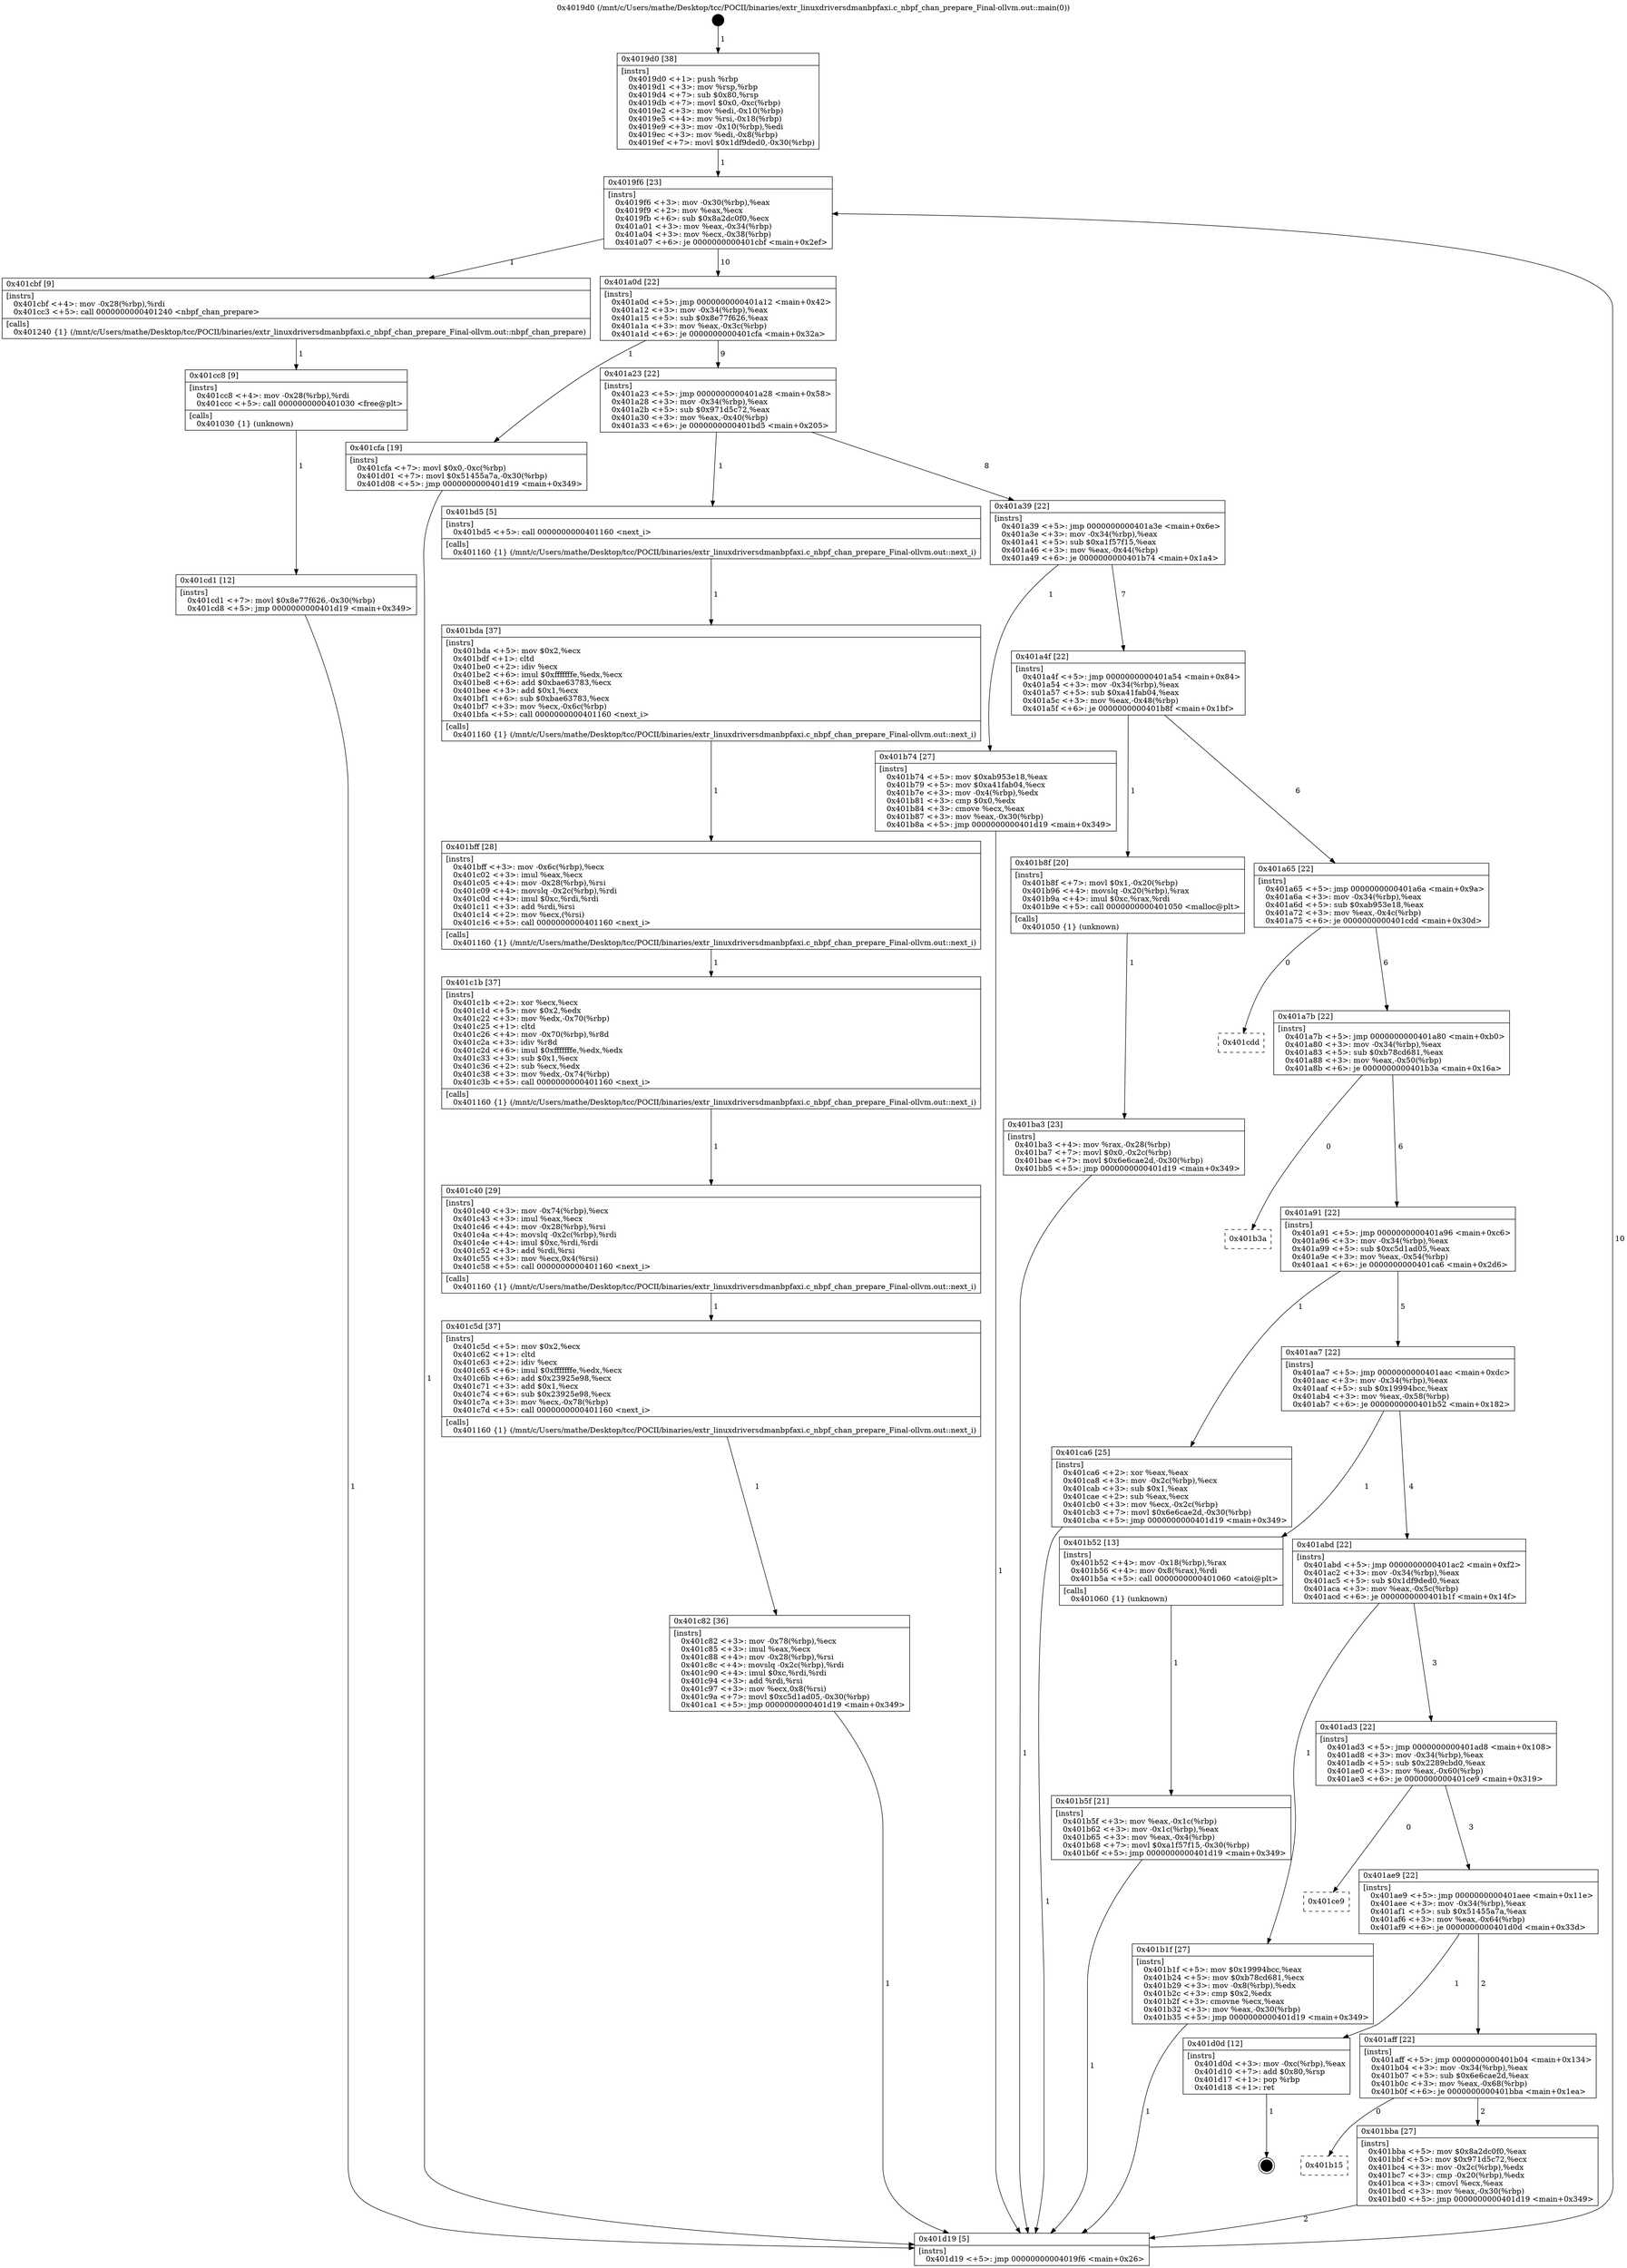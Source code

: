 digraph "0x4019d0" {
  label = "0x4019d0 (/mnt/c/Users/mathe/Desktop/tcc/POCII/binaries/extr_linuxdriversdmanbpfaxi.c_nbpf_chan_prepare_Final-ollvm.out::main(0))"
  labelloc = "t"
  node[shape=record]

  Entry [label="",width=0.3,height=0.3,shape=circle,fillcolor=black,style=filled]
  "0x4019f6" [label="{
     0x4019f6 [23]\l
     | [instrs]\l
     &nbsp;&nbsp;0x4019f6 \<+3\>: mov -0x30(%rbp),%eax\l
     &nbsp;&nbsp;0x4019f9 \<+2\>: mov %eax,%ecx\l
     &nbsp;&nbsp;0x4019fb \<+6\>: sub $0x8a2dc0f0,%ecx\l
     &nbsp;&nbsp;0x401a01 \<+3\>: mov %eax,-0x34(%rbp)\l
     &nbsp;&nbsp;0x401a04 \<+3\>: mov %ecx,-0x38(%rbp)\l
     &nbsp;&nbsp;0x401a07 \<+6\>: je 0000000000401cbf \<main+0x2ef\>\l
  }"]
  "0x401cbf" [label="{
     0x401cbf [9]\l
     | [instrs]\l
     &nbsp;&nbsp;0x401cbf \<+4\>: mov -0x28(%rbp),%rdi\l
     &nbsp;&nbsp;0x401cc3 \<+5\>: call 0000000000401240 \<nbpf_chan_prepare\>\l
     | [calls]\l
     &nbsp;&nbsp;0x401240 \{1\} (/mnt/c/Users/mathe/Desktop/tcc/POCII/binaries/extr_linuxdriversdmanbpfaxi.c_nbpf_chan_prepare_Final-ollvm.out::nbpf_chan_prepare)\l
  }"]
  "0x401a0d" [label="{
     0x401a0d [22]\l
     | [instrs]\l
     &nbsp;&nbsp;0x401a0d \<+5\>: jmp 0000000000401a12 \<main+0x42\>\l
     &nbsp;&nbsp;0x401a12 \<+3\>: mov -0x34(%rbp),%eax\l
     &nbsp;&nbsp;0x401a15 \<+5\>: sub $0x8e77f626,%eax\l
     &nbsp;&nbsp;0x401a1a \<+3\>: mov %eax,-0x3c(%rbp)\l
     &nbsp;&nbsp;0x401a1d \<+6\>: je 0000000000401cfa \<main+0x32a\>\l
  }"]
  Exit [label="",width=0.3,height=0.3,shape=circle,fillcolor=black,style=filled,peripheries=2]
  "0x401cfa" [label="{
     0x401cfa [19]\l
     | [instrs]\l
     &nbsp;&nbsp;0x401cfa \<+7\>: movl $0x0,-0xc(%rbp)\l
     &nbsp;&nbsp;0x401d01 \<+7\>: movl $0x51455a7a,-0x30(%rbp)\l
     &nbsp;&nbsp;0x401d08 \<+5\>: jmp 0000000000401d19 \<main+0x349\>\l
  }"]
  "0x401a23" [label="{
     0x401a23 [22]\l
     | [instrs]\l
     &nbsp;&nbsp;0x401a23 \<+5\>: jmp 0000000000401a28 \<main+0x58\>\l
     &nbsp;&nbsp;0x401a28 \<+3\>: mov -0x34(%rbp),%eax\l
     &nbsp;&nbsp;0x401a2b \<+5\>: sub $0x971d5c72,%eax\l
     &nbsp;&nbsp;0x401a30 \<+3\>: mov %eax,-0x40(%rbp)\l
     &nbsp;&nbsp;0x401a33 \<+6\>: je 0000000000401bd5 \<main+0x205\>\l
  }"]
  "0x401cd1" [label="{
     0x401cd1 [12]\l
     | [instrs]\l
     &nbsp;&nbsp;0x401cd1 \<+7\>: movl $0x8e77f626,-0x30(%rbp)\l
     &nbsp;&nbsp;0x401cd8 \<+5\>: jmp 0000000000401d19 \<main+0x349\>\l
  }"]
  "0x401bd5" [label="{
     0x401bd5 [5]\l
     | [instrs]\l
     &nbsp;&nbsp;0x401bd5 \<+5\>: call 0000000000401160 \<next_i\>\l
     | [calls]\l
     &nbsp;&nbsp;0x401160 \{1\} (/mnt/c/Users/mathe/Desktop/tcc/POCII/binaries/extr_linuxdriversdmanbpfaxi.c_nbpf_chan_prepare_Final-ollvm.out::next_i)\l
  }"]
  "0x401a39" [label="{
     0x401a39 [22]\l
     | [instrs]\l
     &nbsp;&nbsp;0x401a39 \<+5\>: jmp 0000000000401a3e \<main+0x6e\>\l
     &nbsp;&nbsp;0x401a3e \<+3\>: mov -0x34(%rbp),%eax\l
     &nbsp;&nbsp;0x401a41 \<+5\>: sub $0xa1f57f15,%eax\l
     &nbsp;&nbsp;0x401a46 \<+3\>: mov %eax,-0x44(%rbp)\l
     &nbsp;&nbsp;0x401a49 \<+6\>: je 0000000000401b74 \<main+0x1a4\>\l
  }"]
  "0x401cc8" [label="{
     0x401cc8 [9]\l
     | [instrs]\l
     &nbsp;&nbsp;0x401cc8 \<+4\>: mov -0x28(%rbp),%rdi\l
     &nbsp;&nbsp;0x401ccc \<+5\>: call 0000000000401030 \<free@plt\>\l
     | [calls]\l
     &nbsp;&nbsp;0x401030 \{1\} (unknown)\l
  }"]
  "0x401b74" [label="{
     0x401b74 [27]\l
     | [instrs]\l
     &nbsp;&nbsp;0x401b74 \<+5\>: mov $0xab953e18,%eax\l
     &nbsp;&nbsp;0x401b79 \<+5\>: mov $0xa41fab04,%ecx\l
     &nbsp;&nbsp;0x401b7e \<+3\>: mov -0x4(%rbp),%edx\l
     &nbsp;&nbsp;0x401b81 \<+3\>: cmp $0x0,%edx\l
     &nbsp;&nbsp;0x401b84 \<+3\>: cmove %ecx,%eax\l
     &nbsp;&nbsp;0x401b87 \<+3\>: mov %eax,-0x30(%rbp)\l
     &nbsp;&nbsp;0x401b8a \<+5\>: jmp 0000000000401d19 \<main+0x349\>\l
  }"]
  "0x401a4f" [label="{
     0x401a4f [22]\l
     | [instrs]\l
     &nbsp;&nbsp;0x401a4f \<+5\>: jmp 0000000000401a54 \<main+0x84\>\l
     &nbsp;&nbsp;0x401a54 \<+3\>: mov -0x34(%rbp),%eax\l
     &nbsp;&nbsp;0x401a57 \<+5\>: sub $0xa41fab04,%eax\l
     &nbsp;&nbsp;0x401a5c \<+3\>: mov %eax,-0x48(%rbp)\l
     &nbsp;&nbsp;0x401a5f \<+6\>: je 0000000000401b8f \<main+0x1bf\>\l
  }"]
  "0x401c82" [label="{
     0x401c82 [36]\l
     | [instrs]\l
     &nbsp;&nbsp;0x401c82 \<+3\>: mov -0x78(%rbp),%ecx\l
     &nbsp;&nbsp;0x401c85 \<+3\>: imul %eax,%ecx\l
     &nbsp;&nbsp;0x401c88 \<+4\>: mov -0x28(%rbp),%rsi\l
     &nbsp;&nbsp;0x401c8c \<+4\>: movslq -0x2c(%rbp),%rdi\l
     &nbsp;&nbsp;0x401c90 \<+4\>: imul $0xc,%rdi,%rdi\l
     &nbsp;&nbsp;0x401c94 \<+3\>: add %rdi,%rsi\l
     &nbsp;&nbsp;0x401c97 \<+3\>: mov %ecx,0x8(%rsi)\l
     &nbsp;&nbsp;0x401c9a \<+7\>: movl $0xc5d1ad05,-0x30(%rbp)\l
     &nbsp;&nbsp;0x401ca1 \<+5\>: jmp 0000000000401d19 \<main+0x349\>\l
  }"]
  "0x401b8f" [label="{
     0x401b8f [20]\l
     | [instrs]\l
     &nbsp;&nbsp;0x401b8f \<+7\>: movl $0x1,-0x20(%rbp)\l
     &nbsp;&nbsp;0x401b96 \<+4\>: movslq -0x20(%rbp),%rax\l
     &nbsp;&nbsp;0x401b9a \<+4\>: imul $0xc,%rax,%rdi\l
     &nbsp;&nbsp;0x401b9e \<+5\>: call 0000000000401050 \<malloc@plt\>\l
     | [calls]\l
     &nbsp;&nbsp;0x401050 \{1\} (unknown)\l
  }"]
  "0x401a65" [label="{
     0x401a65 [22]\l
     | [instrs]\l
     &nbsp;&nbsp;0x401a65 \<+5\>: jmp 0000000000401a6a \<main+0x9a\>\l
     &nbsp;&nbsp;0x401a6a \<+3\>: mov -0x34(%rbp),%eax\l
     &nbsp;&nbsp;0x401a6d \<+5\>: sub $0xab953e18,%eax\l
     &nbsp;&nbsp;0x401a72 \<+3\>: mov %eax,-0x4c(%rbp)\l
     &nbsp;&nbsp;0x401a75 \<+6\>: je 0000000000401cdd \<main+0x30d\>\l
  }"]
  "0x401c5d" [label="{
     0x401c5d [37]\l
     | [instrs]\l
     &nbsp;&nbsp;0x401c5d \<+5\>: mov $0x2,%ecx\l
     &nbsp;&nbsp;0x401c62 \<+1\>: cltd\l
     &nbsp;&nbsp;0x401c63 \<+2\>: idiv %ecx\l
     &nbsp;&nbsp;0x401c65 \<+6\>: imul $0xfffffffe,%edx,%ecx\l
     &nbsp;&nbsp;0x401c6b \<+6\>: add $0x23925e98,%ecx\l
     &nbsp;&nbsp;0x401c71 \<+3\>: add $0x1,%ecx\l
     &nbsp;&nbsp;0x401c74 \<+6\>: sub $0x23925e98,%ecx\l
     &nbsp;&nbsp;0x401c7a \<+3\>: mov %ecx,-0x78(%rbp)\l
     &nbsp;&nbsp;0x401c7d \<+5\>: call 0000000000401160 \<next_i\>\l
     | [calls]\l
     &nbsp;&nbsp;0x401160 \{1\} (/mnt/c/Users/mathe/Desktop/tcc/POCII/binaries/extr_linuxdriversdmanbpfaxi.c_nbpf_chan_prepare_Final-ollvm.out::next_i)\l
  }"]
  "0x401cdd" [label="{
     0x401cdd\l
  }", style=dashed]
  "0x401a7b" [label="{
     0x401a7b [22]\l
     | [instrs]\l
     &nbsp;&nbsp;0x401a7b \<+5\>: jmp 0000000000401a80 \<main+0xb0\>\l
     &nbsp;&nbsp;0x401a80 \<+3\>: mov -0x34(%rbp),%eax\l
     &nbsp;&nbsp;0x401a83 \<+5\>: sub $0xb78cd681,%eax\l
     &nbsp;&nbsp;0x401a88 \<+3\>: mov %eax,-0x50(%rbp)\l
     &nbsp;&nbsp;0x401a8b \<+6\>: je 0000000000401b3a \<main+0x16a\>\l
  }"]
  "0x401c40" [label="{
     0x401c40 [29]\l
     | [instrs]\l
     &nbsp;&nbsp;0x401c40 \<+3\>: mov -0x74(%rbp),%ecx\l
     &nbsp;&nbsp;0x401c43 \<+3\>: imul %eax,%ecx\l
     &nbsp;&nbsp;0x401c46 \<+4\>: mov -0x28(%rbp),%rsi\l
     &nbsp;&nbsp;0x401c4a \<+4\>: movslq -0x2c(%rbp),%rdi\l
     &nbsp;&nbsp;0x401c4e \<+4\>: imul $0xc,%rdi,%rdi\l
     &nbsp;&nbsp;0x401c52 \<+3\>: add %rdi,%rsi\l
     &nbsp;&nbsp;0x401c55 \<+3\>: mov %ecx,0x4(%rsi)\l
     &nbsp;&nbsp;0x401c58 \<+5\>: call 0000000000401160 \<next_i\>\l
     | [calls]\l
     &nbsp;&nbsp;0x401160 \{1\} (/mnt/c/Users/mathe/Desktop/tcc/POCII/binaries/extr_linuxdriversdmanbpfaxi.c_nbpf_chan_prepare_Final-ollvm.out::next_i)\l
  }"]
  "0x401b3a" [label="{
     0x401b3a\l
  }", style=dashed]
  "0x401a91" [label="{
     0x401a91 [22]\l
     | [instrs]\l
     &nbsp;&nbsp;0x401a91 \<+5\>: jmp 0000000000401a96 \<main+0xc6\>\l
     &nbsp;&nbsp;0x401a96 \<+3\>: mov -0x34(%rbp),%eax\l
     &nbsp;&nbsp;0x401a99 \<+5\>: sub $0xc5d1ad05,%eax\l
     &nbsp;&nbsp;0x401a9e \<+3\>: mov %eax,-0x54(%rbp)\l
     &nbsp;&nbsp;0x401aa1 \<+6\>: je 0000000000401ca6 \<main+0x2d6\>\l
  }"]
  "0x401c1b" [label="{
     0x401c1b [37]\l
     | [instrs]\l
     &nbsp;&nbsp;0x401c1b \<+2\>: xor %ecx,%ecx\l
     &nbsp;&nbsp;0x401c1d \<+5\>: mov $0x2,%edx\l
     &nbsp;&nbsp;0x401c22 \<+3\>: mov %edx,-0x70(%rbp)\l
     &nbsp;&nbsp;0x401c25 \<+1\>: cltd\l
     &nbsp;&nbsp;0x401c26 \<+4\>: mov -0x70(%rbp),%r8d\l
     &nbsp;&nbsp;0x401c2a \<+3\>: idiv %r8d\l
     &nbsp;&nbsp;0x401c2d \<+6\>: imul $0xfffffffe,%edx,%edx\l
     &nbsp;&nbsp;0x401c33 \<+3\>: sub $0x1,%ecx\l
     &nbsp;&nbsp;0x401c36 \<+2\>: sub %ecx,%edx\l
     &nbsp;&nbsp;0x401c38 \<+3\>: mov %edx,-0x74(%rbp)\l
     &nbsp;&nbsp;0x401c3b \<+5\>: call 0000000000401160 \<next_i\>\l
     | [calls]\l
     &nbsp;&nbsp;0x401160 \{1\} (/mnt/c/Users/mathe/Desktop/tcc/POCII/binaries/extr_linuxdriversdmanbpfaxi.c_nbpf_chan_prepare_Final-ollvm.out::next_i)\l
  }"]
  "0x401ca6" [label="{
     0x401ca6 [25]\l
     | [instrs]\l
     &nbsp;&nbsp;0x401ca6 \<+2\>: xor %eax,%eax\l
     &nbsp;&nbsp;0x401ca8 \<+3\>: mov -0x2c(%rbp),%ecx\l
     &nbsp;&nbsp;0x401cab \<+3\>: sub $0x1,%eax\l
     &nbsp;&nbsp;0x401cae \<+2\>: sub %eax,%ecx\l
     &nbsp;&nbsp;0x401cb0 \<+3\>: mov %ecx,-0x2c(%rbp)\l
     &nbsp;&nbsp;0x401cb3 \<+7\>: movl $0x6e6cae2d,-0x30(%rbp)\l
     &nbsp;&nbsp;0x401cba \<+5\>: jmp 0000000000401d19 \<main+0x349\>\l
  }"]
  "0x401aa7" [label="{
     0x401aa7 [22]\l
     | [instrs]\l
     &nbsp;&nbsp;0x401aa7 \<+5\>: jmp 0000000000401aac \<main+0xdc\>\l
     &nbsp;&nbsp;0x401aac \<+3\>: mov -0x34(%rbp),%eax\l
     &nbsp;&nbsp;0x401aaf \<+5\>: sub $0x19994bcc,%eax\l
     &nbsp;&nbsp;0x401ab4 \<+3\>: mov %eax,-0x58(%rbp)\l
     &nbsp;&nbsp;0x401ab7 \<+6\>: je 0000000000401b52 \<main+0x182\>\l
  }"]
  "0x401bff" [label="{
     0x401bff [28]\l
     | [instrs]\l
     &nbsp;&nbsp;0x401bff \<+3\>: mov -0x6c(%rbp),%ecx\l
     &nbsp;&nbsp;0x401c02 \<+3\>: imul %eax,%ecx\l
     &nbsp;&nbsp;0x401c05 \<+4\>: mov -0x28(%rbp),%rsi\l
     &nbsp;&nbsp;0x401c09 \<+4\>: movslq -0x2c(%rbp),%rdi\l
     &nbsp;&nbsp;0x401c0d \<+4\>: imul $0xc,%rdi,%rdi\l
     &nbsp;&nbsp;0x401c11 \<+3\>: add %rdi,%rsi\l
     &nbsp;&nbsp;0x401c14 \<+2\>: mov %ecx,(%rsi)\l
     &nbsp;&nbsp;0x401c16 \<+5\>: call 0000000000401160 \<next_i\>\l
     | [calls]\l
     &nbsp;&nbsp;0x401160 \{1\} (/mnt/c/Users/mathe/Desktop/tcc/POCII/binaries/extr_linuxdriversdmanbpfaxi.c_nbpf_chan_prepare_Final-ollvm.out::next_i)\l
  }"]
  "0x401b52" [label="{
     0x401b52 [13]\l
     | [instrs]\l
     &nbsp;&nbsp;0x401b52 \<+4\>: mov -0x18(%rbp),%rax\l
     &nbsp;&nbsp;0x401b56 \<+4\>: mov 0x8(%rax),%rdi\l
     &nbsp;&nbsp;0x401b5a \<+5\>: call 0000000000401060 \<atoi@plt\>\l
     | [calls]\l
     &nbsp;&nbsp;0x401060 \{1\} (unknown)\l
  }"]
  "0x401abd" [label="{
     0x401abd [22]\l
     | [instrs]\l
     &nbsp;&nbsp;0x401abd \<+5\>: jmp 0000000000401ac2 \<main+0xf2\>\l
     &nbsp;&nbsp;0x401ac2 \<+3\>: mov -0x34(%rbp),%eax\l
     &nbsp;&nbsp;0x401ac5 \<+5\>: sub $0x1df9ded0,%eax\l
     &nbsp;&nbsp;0x401aca \<+3\>: mov %eax,-0x5c(%rbp)\l
     &nbsp;&nbsp;0x401acd \<+6\>: je 0000000000401b1f \<main+0x14f\>\l
  }"]
  "0x401bda" [label="{
     0x401bda [37]\l
     | [instrs]\l
     &nbsp;&nbsp;0x401bda \<+5\>: mov $0x2,%ecx\l
     &nbsp;&nbsp;0x401bdf \<+1\>: cltd\l
     &nbsp;&nbsp;0x401be0 \<+2\>: idiv %ecx\l
     &nbsp;&nbsp;0x401be2 \<+6\>: imul $0xfffffffe,%edx,%ecx\l
     &nbsp;&nbsp;0x401be8 \<+6\>: add $0xbae63783,%ecx\l
     &nbsp;&nbsp;0x401bee \<+3\>: add $0x1,%ecx\l
     &nbsp;&nbsp;0x401bf1 \<+6\>: sub $0xbae63783,%ecx\l
     &nbsp;&nbsp;0x401bf7 \<+3\>: mov %ecx,-0x6c(%rbp)\l
     &nbsp;&nbsp;0x401bfa \<+5\>: call 0000000000401160 \<next_i\>\l
     | [calls]\l
     &nbsp;&nbsp;0x401160 \{1\} (/mnt/c/Users/mathe/Desktop/tcc/POCII/binaries/extr_linuxdriversdmanbpfaxi.c_nbpf_chan_prepare_Final-ollvm.out::next_i)\l
  }"]
  "0x401b1f" [label="{
     0x401b1f [27]\l
     | [instrs]\l
     &nbsp;&nbsp;0x401b1f \<+5\>: mov $0x19994bcc,%eax\l
     &nbsp;&nbsp;0x401b24 \<+5\>: mov $0xb78cd681,%ecx\l
     &nbsp;&nbsp;0x401b29 \<+3\>: mov -0x8(%rbp),%edx\l
     &nbsp;&nbsp;0x401b2c \<+3\>: cmp $0x2,%edx\l
     &nbsp;&nbsp;0x401b2f \<+3\>: cmovne %ecx,%eax\l
     &nbsp;&nbsp;0x401b32 \<+3\>: mov %eax,-0x30(%rbp)\l
     &nbsp;&nbsp;0x401b35 \<+5\>: jmp 0000000000401d19 \<main+0x349\>\l
  }"]
  "0x401ad3" [label="{
     0x401ad3 [22]\l
     | [instrs]\l
     &nbsp;&nbsp;0x401ad3 \<+5\>: jmp 0000000000401ad8 \<main+0x108\>\l
     &nbsp;&nbsp;0x401ad8 \<+3\>: mov -0x34(%rbp),%eax\l
     &nbsp;&nbsp;0x401adb \<+5\>: sub $0x2289cbd0,%eax\l
     &nbsp;&nbsp;0x401ae0 \<+3\>: mov %eax,-0x60(%rbp)\l
     &nbsp;&nbsp;0x401ae3 \<+6\>: je 0000000000401ce9 \<main+0x319\>\l
  }"]
  "0x401d19" [label="{
     0x401d19 [5]\l
     | [instrs]\l
     &nbsp;&nbsp;0x401d19 \<+5\>: jmp 00000000004019f6 \<main+0x26\>\l
  }"]
  "0x4019d0" [label="{
     0x4019d0 [38]\l
     | [instrs]\l
     &nbsp;&nbsp;0x4019d0 \<+1\>: push %rbp\l
     &nbsp;&nbsp;0x4019d1 \<+3\>: mov %rsp,%rbp\l
     &nbsp;&nbsp;0x4019d4 \<+7\>: sub $0x80,%rsp\l
     &nbsp;&nbsp;0x4019db \<+7\>: movl $0x0,-0xc(%rbp)\l
     &nbsp;&nbsp;0x4019e2 \<+3\>: mov %edi,-0x10(%rbp)\l
     &nbsp;&nbsp;0x4019e5 \<+4\>: mov %rsi,-0x18(%rbp)\l
     &nbsp;&nbsp;0x4019e9 \<+3\>: mov -0x10(%rbp),%edi\l
     &nbsp;&nbsp;0x4019ec \<+3\>: mov %edi,-0x8(%rbp)\l
     &nbsp;&nbsp;0x4019ef \<+7\>: movl $0x1df9ded0,-0x30(%rbp)\l
  }"]
  "0x401b5f" [label="{
     0x401b5f [21]\l
     | [instrs]\l
     &nbsp;&nbsp;0x401b5f \<+3\>: mov %eax,-0x1c(%rbp)\l
     &nbsp;&nbsp;0x401b62 \<+3\>: mov -0x1c(%rbp),%eax\l
     &nbsp;&nbsp;0x401b65 \<+3\>: mov %eax,-0x4(%rbp)\l
     &nbsp;&nbsp;0x401b68 \<+7\>: movl $0xa1f57f15,-0x30(%rbp)\l
     &nbsp;&nbsp;0x401b6f \<+5\>: jmp 0000000000401d19 \<main+0x349\>\l
  }"]
  "0x401ba3" [label="{
     0x401ba3 [23]\l
     | [instrs]\l
     &nbsp;&nbsp;0x401ba3 \<+4\>: mov %rax,-0x28(%rbp)\l
     &nbsp;&nbsp;0x401ba7 \<+7\>: movl $0x0,-0x2c(%rbp)\l
     &nbsp;&nbsp;0x401bae \<+7\>: movl $0x6e6cae2d,-0x30(%rbp)\l
     &nbsp;&nbsp;0x401bb5 \<+5\>: jmp 0000000000401d19 \<main+0x349\>\l
  }"]
  "0x401b15" [label="{
     0x401b15\l
  }", style=dashed]
  "0x401ce9" [label="{
     0x401ce9\l
  }", style=dashed]
  "0x401ae9" [label="{
     0x401ae9 [22]\l
     | [instrs]\l
     &nbsp;&nbsp;0x401ae9 \<+5\>: jmp 0000000000401aee \<main+0x11e\>\l
     &nbsp;&nbsp;0x401aee \<+3\>: mov -0x34(%rbp),%eax\l
     &nbsp;&nbsp;0x401af1 \<+5\>: sub $0x51455a7a,%eax\l
     &nbsp;&nbsp;0x401af6 \<+3\>: mov %eax,-0x64(%rbp)\l
     &nbsp;&nbsp;0x401af9 \<+6\>: je 0000000000401d0d \<main+0x33d\>\l
  }"]
  "0x401bba" [label="{
     0x401bba [27]\l
     | [instrs]\l
     &nbsp;&nbsp;0x401bba \<+5\>: mov $0x8a2dc0f0,%eax\l
     &nbsp;&nbsp;0x401bbf \<+5\>: mov $0x971d5c72,%ecx\l
     &nbsp;&nbsp;0x401bc4 \<+3\>: mov -0x2c(%rbp),%edx\l
     &nbsp;&nbsp;0x401bc7 \<+3\>: cmp -0x20(%rbp),%edx\l
     &nbsp;&nbsp;0x401bca \<+3\>: cmovl %ecx,%eax\l
     &nbsp;&nbsp;0x401bcd \<+3\>: mov %eax,-0x30(%rbp)\l
     &nbsp;&nbsp;0x401bd0 \<+5\>: jmp 0000000000401d19 \<main+0x349\>\l
  }"]
  "0x401d0d" [label="{
     0x401d0d [12]\l
     | [instrs]\l
     &nbsp;&nbsp;0x401d0d \<+3\>: mov -0xc(%rbp),%eax\l
     &nbsp;&nbsp;0x401d10 \<+7\>: add $0x80,%rsp\l
     &nbsp;&nbsp;0x401d17 \<+1\>: pop %rbp\l
     &nbsp;&nbsp;0x401d18 \<+1\>: ret\l
  }"]
  "0x401aff" [label="{
     0x401aff [22]\l
     | [instrs]\l
     &nbsp;&nbsp;0x401aff \<+5\>: jmp 0000000000401b04 \<main+0x134\>\l
     &nbsp;&nbsp;0x401b04 \<+3\>: mov -0x34(%rbp),%eax\l
     &nbsp;&nbsp;0x401b07 \<+5\>: sub $0x6e6cae2d,%eax\l
     &nbsp;&nbsp;0x401b0c \<+3\>: mov %eax,-0x68(%rbp)\l
     &nbsp;&nbsp;0x401b0f \<+6\>: je 0000000000401bba \<main+0x1ea\>\l
  }"]
  Entry -> "0x4019d0" [label=" 1"]
  "0x4019f6" -> "0x401cbf" [label=" 1"]
  "0x4019f6" -> "0x401a0d" [label=" 10"]
  "0x401d0d" -> Exit [label=" 1"]
  "0x401a0d" -> "0x401cfa" [label=" 1"]
  "0x401a0d" -> "0x401a23" [label=" 9"]
  "0x401cfa" -> "0x401d19" [label=" 1"]
  "0x401a23" -> "0x401bd5" [label=" 1"]
  "0x401a23" -> "0x401a39" [label=" 8"]
  "0x401cd1" -> "0x401d19" [label=" 1"]
  "0x401a39" -> "0x401b74" [label=" 1"]
  "0x401a39" -> "0x401a4f" [label=" 7"]
  "0x401cc8" -> "0x401cd1" [label=" 1"]
  "0x401a4f" -> "0x401b8f" [label=" 1"]
  "0x401a4f" -> "0x401a65" [label=" 6"]
  "0x401cbf" -> "0x401cc8" [label=" 1"]
  "0x401a65" -> "0x401cdd" [label=" 0"]
  "0x401a65" -> "0x401a7b" [label=" 6"]
  "0x401ca6" -> "0x401d19" [label=" 1"]
  "0x401a7b" -> "0x401b3a" [label=" 0"]
  "0x401a7b" -> "0x401a91" [label=" 6"]
  "0x401c82" -> "0x401d19" [label=" 1"]
  "0x401a91" -> "0x401ca6" [label=" 1"]
  "0x401a91" -> "0x401aa7" [label=" 5"]
  "0x401c5d" -> "0x401c82" [label=" 1"]
  "0x401aa7" -> "0x401b52" [label=" 1"]
  "0x401aa7" -> "0x401abd" [label=" 4"]
  "0x401c40" -> "0x401c5d" [label=" 1"]
  "0x401abd" -> "0x401b1f" [label=" 1"]
  "0x401abd" -> "0x401ad3" [label=" 3"]
  "0x401b1f" -> "0x401d19" [label=" 1"]
  "0x4019d0" -> "0x4019f6" [label=" 1"]
  "0x401d19" -> "0x4019f6" [label=" 10"]
  "0x401b52" -> "0x401b5f" [label=" 1"]
  "0x401b5f" -> "0x401d19" [label=" 1"]
  "0x401b74" -> "0x401d19" [label=" 1"]
  "0x401b8f" -> "0x401ba3" [label=" 1"]
  "0x401ba3" -> "0x401d19" [label=" 1"]
  "0x401c1b" -> "0x401c40" [label=" 1"]
  "0x401ad3" -> "0x401ce9" [label=" 0"]
  "0x401ad3" -> "0x401ae9" [label=" 3"]
  "0x401bff" -> "0x401c1b" [label=" 1"]
  "0x401ae9" -> "0x401d0d" [label=" 1"]
  "0x401ae9" -> "0x401aff" [label=" 2"]
  "0x401bda" -> "0x401bff" [label=" 1"]
  "0x401aff" -> "0x401bba" [label=" 2"]
  "0x401aff" -> "0x401b15" [label=" 0"]
  "0x401bba" -> "0x401d19" [label=" 2"]
  "0x401bd5" -> "0x401bda" [label=" 1"]
}
